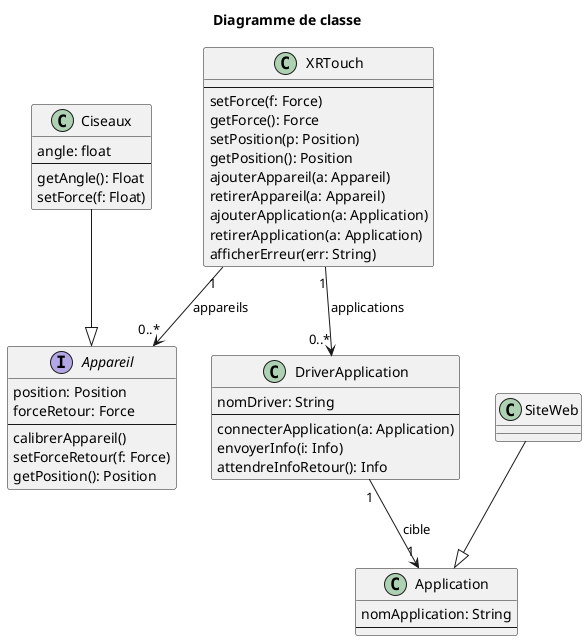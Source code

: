 @startuml diag_class
title Diagramme de classe

Interface Appareil {
    position: Position
    forceRetour: Force
    ---
    calibrerAppareil()
    setForceRetour(f: Force)
    getPosition(): Position
}

class Ciseaux {
    angle: float
    ---
    getAngle(): Float
    setForce(f: Float)
}

class XRTouch {
    ---
    setForce(f: Force)
    getForce(): Force
    setPosition(p: Position)
    getPosition(): Position
    ajouterAppareil(a: Appareil)
    retirerAppareil(a: Appareil)
    ajouterApplication(a: Application)
    retirerApplication(a: Application)
    afficherErreur(err: String)
}

class DriverApplication {
    nomDriver: String
    ---
    connecterApplication(a: Application)
    envoyerInfo(i: Info)
    attendreInfoRetour(): Info
}

class Application {
    nomApplication: String
    ---
}

class SiteWeb {
    
}

Ciseaux --|> Appareil
XRTouch "1" --> "0..*" Appareil: appareils
XRTouch "1" --> "0..*" DriverApplication: applications
DriverApplication "1" --> "1" Application: cible
SiteWeb --|> Application

@enduml